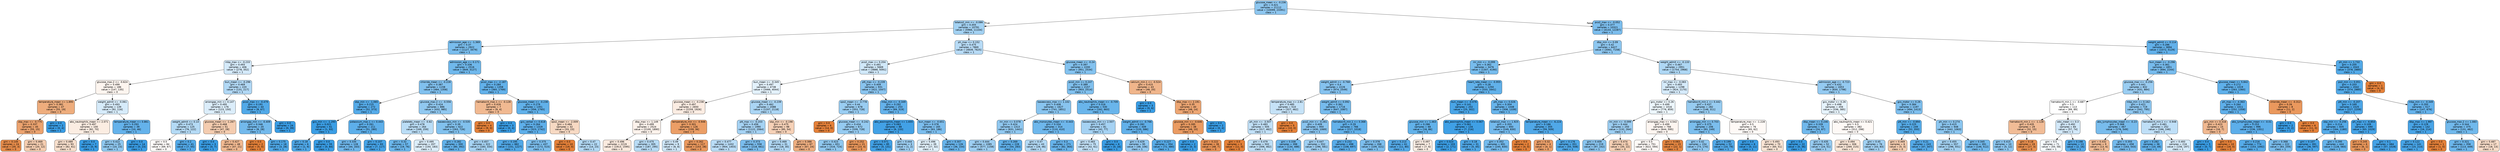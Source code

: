 digraph Tree {
node [shape=box, style="filled, rounded", color="black", fontname="helvetica"] ;
edge [fontname="helvetica"] ;
0 [label="glucose_mean <= -0.236\ngini = 0.421\nsamples = 21112\nvalue = [10099, 23391]\nclass = 1", fillcolor="#8ec7f0"] ;
1 [label="totalco2_min <= -0.086\ngini = 0.455\nsamples = 10791\nvalue = [5966, 11104]\nclass = 1", fillcolor="#a3d2f3"] ;
0 -> 1 [labeldistance=2.5, labelangle=45, headlabel="True"] ;
2 [label="admission_age <= -1.369\ngini = 0.37\nsamples = 2922\nvalue = [1127, 3479]\nclass = 1", fillcolor="#79bded"] ;
1 -> 2 ;
3 [label="mbp_max <= -0.233\ngini = 0.493\nsamples = 406\nvalue = [278, 352]\nclass = 1", fillcolor="#d5eafa"] ;
2 -> 3 ;
4 [label="glucose_max.2 <= -0.624\ngini = 0.499\nsamples = 186\nvalue = [147, 135]\nclass = 0", fillcolor="#fdf5ef"] ;
3 -> 4 ;
5 [label="temperature_mean <= 1.895\ngini = 0.382\nsamples = 47\nvalue = [55, 19]\nclass = 0", fillcolor="#eead7d"] ;
4 -> 5 ;
6 [label="sbp_max <= -0.775\ngini = 0.337\nsamples = 45\nvalue = [55, 15]\nclass = 0", fillcolor="#eca36f"] ;
5 -> 6 ;
7 [label="gini = 0.145\nsamples = 24\nvalue = [35, 3]\nclass = 0", fillcolor="#e78c4a"] ;
6 -> 7 ;
8 [label="gini = 0.469\nsamples = 21\nvalue = [20, 12]\nclass = 0", fillcolor="#f5cdb0"] ;
6 -> 8 ;
9 [label="gini = 0.0\nsamples = 2\nvalue = [0, 4]\nclass = 1", fillcolor="#399de5"] ;
5 -> 9 ;
10 [label="weight_admit <= -0.061\ngini = 0.493\nsamples = 139\nvalue = [92, 116]\nclass = 1", fillcolor="#d6ebfa"] ;
4 -> 10 ;
11 [label="abs_neutrophils_mean <= 2.071\ngini = 0.497\nsamples = 100\nvalue = [82, 70]\nclass = 0", fillcolor="#fbede2"] ;
10 -> 11 ;
12 [label="gini = 0.489\nsamples = 93\nvalue = [82, 61]\nclass = 0", fillcolor="#f8dfcc"] ;
11 -> 12 ;
13 [label="gini = 0.0\nsamples = 7\nvalue = [0, 9]\nclass = 1", fillcolor="#399de5"] ;
11 -> 13 ;
14 [label="temperature_mean <= 0.861\ngini = 0.293\nsamples = 39\nvalue = [10, 46]\nclass = 1", fillcolor="#64b2eb"] ;
10 -> 14 ;
15 [label="gini = 0.422\nsamples = 25\nvalue = [10, 23]\nclass = 1", fillcolor="#8fc8f0"] ;
14 -> 15 ;
16 [label="gini = 0.0\nsamples = 14\nvalue = [0, 23]\nclass = 1", fillcolor="#399de5"] ;
14 -> 16 ;
17 [label="bun_mean <= -0.296\ngini = 0.469\nsamples = 220\nvalue = [131, 217]\nclass = 1", fillcolor="#b1d8f5"] ;
3 -> 17 ;
18 [label="aniongap_min <= 0.147\ngini = 0.495\nsamples = 176\nvalue = [123, 150]\nclass = 1", fillcolor="#dbedfa"] ;
17 -> 18 ;
19 [label="weight_admit <= 0.14\ngini = 0.473\nsamples = 125\nvalue = [76, 122]\nclass = 1", fillcolor="#b4daf5"] ;
18 -> 19 ;
20 [label="gini = 0.5\nsamples = 84\nvalue = [69, 67]\nclass = 0", fillcolor="#fefbf9"] ;
19 -> 20 ;
21 [label="gini = 0.2\nsamples = 41\nvalue = [7, 55]\nclass = 1", fillcolor="#52a9e8"] ;
19 -> 21 ;
22 [label="glucose_mean <= -1.267\ngini = 0.468\nsamples = 51\nvalue = [47, 28]\nclass = 0", fillcolor="#f4ccaf"] ;
18 -> 22 ;
23 [label="gini = 0.0\nsamples = 3\nvalue = [0, 7]\nclass = 1", fillcolor="#399de5"] ;
22 -> 23 ;
24 [label="gini = 0.427\nsamples = 48\nvalue = [47, 21]\nclass = 0", fillcolor="#f1b991"] ;
22 -> 24 ;
25 [label="pco2_max <= -0.479\ngini = 0.191\nsamples = 44\nvalue = [8, 67]\nclass = 1", fillcolor="#51a9e8"] ;
17 -> 25 ;
26 [label="aniongap_min <= -0.409\ngini = 0.346\nsamples = 20\nvalue = [8, 28]\nclass = 1", fillcolor="#72b9ec"] ;
25 -> 26 ;
27 [label="gini = 0.0\nsamples = 2\nvalue = [5, 0]\nclass = 0", fillcolor="#e58139"] ;
26 -> 27 ;
28 [label="gini = 0.175\nsamples = 18\nvalue = [3, 28]\nclass = 1", fillcolor="#4ea8e8"] ;
26 -> 28 ;
29 [label="gini = 0.0\nsamples = 24\nvalue = [0, 39]\nclass = 1", fillcolor="#399de5"] ;
25 -> 29 ;
30 [label="admission_age <= 0.171\ngini = 0.336\nsamples = 2516\nvalue = [849, 3127]\nclass = 1", fillcolor="#6fb8ec"] ;
2 -> 30 ;
31 [label="chloride_mean <= -0.228\ngini = 0.387\nsamples = 1158\nvalue = [484, 1358]\nclass = 1", fillcolor="#80c0ee"] ;
30 -> 31 ;
32 [label="sbp_min <= -1.065\ngini = 0.215\nsamples = 272\nvalue = [52, 373]\nclass = 1", fillcolor="#55abe9"] ;
31 -> 32 ;
33 [label="gcs_min <= -1.293\ngini = 0.021\nsamples = 61\nvalue = [1, 93]\nclass = 1", fillcolor="#3b9ee5"] ;
32 -> 33 ;
34 [label="gini = 0.18\nsamples = 6\nvalue = [1, 9]\nclass = 1", fillcolor="#4fa8e8"] ;
33 -> 34 ;
35 [label="gini = 0.0\nsamples = 55\nvalue = [0, 84]\nclass = 1", fillcolor="#399de5"] ;
33 -> 35 ;
36 [label="potassium_max.1 <= 0.443\ngini = 0.261\nsamples = 211\nvalue = [51, 280]\nclass = 1", fillcolor="#5dafea"] ;
32 -> 36 ;
37 [label="gini = 0.335\nsamples = 128\nvalue = [44, 163]\nclass = 1", fillcolor="#6eb7ec"] ;
36 -> 37 ;
38 [label="gini = 0.107\nsamples = 83\nvalue = [7, 117]\nclass = 1", fillcolor="#45a3e7"] ;
36 -> 38 ;
39 [label="glucose_max.2 <= -0.556\ngini = 0.424\nsamples = 886\nvalue = [432, 985]\nclass = 1", fillcolor="#90c8f0"] ;
31 -> 39 ;
40 [label="platelets_mean <= -0.82\ngini = 0.478\nsamples = 264\nvalue = [169, 259]\nclass = 1", fillcolor="#baddf6"] ;
39 -> 40 ;
41 [label="gini = 0.32\nsamples = 57\nvalue = [19, 76]\nclass = 1", fillcolor="#6ab6ec"] ;
40 -> 41 ;
42 [label="gini = 0.495\nsamples = 207\nvalue = [150, 183]\nclass = 1", fillcolor="#dbedfa"] ;
40 -> 42 ;
43 [label="baseexcess_min <= -0.535\ngini = 0.39\nsamples = 622\nvalue = [263, 726]\nclass = 1", fillcolor="#81c1ee"] ;
39 -> 43 ;
44 [label="gini = 0.282\nsamples = 300\nvalue = [80, 392]\nclass = 1", fillcolor="#61b1ea"] ;
43 -> 44 ;
45 [label="gini = 0.457\nsamples = 322\nvalue = [183, 334]\nclass = 1", fillcolor="#a5d3f3"] ;
43 -> 45 ;
46 [label="pco2_max <= -2.187\ngini = 0.284\nsamples = 1358\nvalue = [365, 1769]\nclass = 1", fillcolor="#62b1ea"] ;
30 -> 46 ;
47 [label="hematocrit_max.1 <= -0.128\ngini = 0.426\nsamples = 7\nvalue = [9, 4]\nclass = 0", fillcolor="#f1b991"] ;
46 -> 47 ;
48 [label="gini = 0.0\nsamples = 4\nvalue = [9, 0]\nclass = 0", fillcolor="#e58139"] ;
47 -> 48 ;
49 [label="gini = 0.0\nsamples = 3\nvalue = [0, 4]\nclass = 1", fillcolor="#399de5"] ;
47 -> 49 ;
50 [label="glucose_mean <= -0.238\ngini = 0.279\nsamples = 1351\nvalue = [356, 1765]\nclass = 1", fillcolor="#61b1ea"] ;
46 -> 50 ;
51 [label="gcs_verbal <= 0.618\ngini = 0.264\nsamples = 1319\nvalue = [323, 1742]\nclass = 1", fillcolor="#5eafea"] ;
50 -> 51 ;
52 [label="gini = 0.195\nsamples = 882\nvalue = [151, 1227]\nclass = 1", fillcolor="#51a9e8"] ;
51 -> 52 ;
53 [label="gini = 0.375\nsamples = 437\nvalue = [172, 515]\nclass = 1", fillcolor="#7bbeee"] ;
51 -> 53 ;
54 [label="spo2_mean <= -2.009\ngini = 0.484\nsamples = 32\nvalue = [33, 23]\nclass = 0", fillcolor="#f7d9c3"] ;
50 -> 54 ;
55 [label="gini = 0.0\nsamples = 10\nvalue = [19, 0]\nclass = 0", fillcolor="#e58139"] ;
54 -> 55 ;
56 [label="gini = 0.47\nsamples = 22\nvalue = [14, 23]\nclass = 1", fillcolor="#b2d9f5"] ;
54 -> 56 ;
57 [label="ph_max <= 0.152\ngini = 0.475\nsamples = 7869\nvalue = [4839, 7625]\nclass = 1", fillcolor="#b7dbf6"] ;
1 -> 57 ;
58 [label="pco2_max <= 0.204\ngini = 0.491\nsamples = 5669\nvalue = [3888, 5091]\nclass = 1", fillcolor="#d0e8f9"] ;
57 -> 58 ;
59 [label="bun_mean <= -0.345\ngini = 0.497\nsamples = 4738\nvalue = [3466, 4044]\nclass = 1", fillcolor="#e3f1fb"] ;
58 -> 59 ;
60 [label="glucose_mean <= -0.238\ngini = 0.497\nsamples = 2650\nvalue = [2259, 1926]\nclass = 0", fillcolor="#fbece2"] ;
59 -> 60 ;
61 [label="dbp_max <= 1.149\ngini = 0.499\nsamples = 2524\nvalue = [2100, 1890]\nclass = 0", fillcolor="#fcf2eb"] ;
60 -> 61 ;
62 [label="gini = 0.496\nsamples = 2219\nvalue = [1913, 1595]\nclass = 0", fillcolor="#fbeade"] ;
61 -> 62 ;
63 [label="gini = 0.475\nsamples = 305\nvalue = [187, 295]\nclass = 1", fillcolor="#b7dbf5"] ;
61 -> 63 ;
64 [label="temperature_min <= -0.946\ngini = 0.301\nsamples = 126\nvalue = [159, 36]\nclass = 0", fillcolor="#eb9e66"] ;
60 -> 64 ;
65 [label="gini = 0.49\nsamples = 9\nvalue = [6, 8]\nclass = 1", fillcolor="#cee6f8"] ;
64 -> 65 ;
66 [label="gini = 0.262\nsamples = 117\nvalue = [153, 28]\nclass = 0", fillcolor="#ea985d"] ;
64 -> 66 ;
67 [label="glucose_mean <= -0.239\ngini = 0.462\nsamples = 2088\nvalue = [1207, 2118]\nclass = 1", fillcolor="#aad5f4"] ;
59 -> 67 ;
68 [label="ptt_max <= -0.203\ngini = 0.456\nsamples = 1990\nvalue = [1122, 2064]\nclass = 1", fillcolor="#a5d2f3"] ;
67 -> 68 ;
69 [label="gini = 0.477\nsamples = 1432\nvalue = [904, 1403]\nclass = 1", fillcolor="#b9dcf6"] ;
68 -> 69 ;
70 [label="gini = 0.373\nsamples = 558\nvalue = [218, 661]\nclass = 1", fillcolor="#7abdee"] ;
68 -> 70 ;
71 [label="sbp_min <= -0.198\ngini = 0.475\nsamples = 98\nvalue = [85, 54]\nclass = 0", fillcolor="#f6d1b7"] ;
67 -> 71 ;
72 [label="gini = 0.469\nsamples = 31\nvalue = [18, 30]\nclass = 1", fillcolor="#b0d8f5"] ;
71 -> 72 ;
73 [label="gini = 0.388\nsamples = 67\nvalue = [67, 24]\nclass = 0", fillcolor="#eeae80"] ;
71 -> 73 ;
74 [label="ptt_max <= -0.239\ngini = 0.409\nsamples = 931\nvalue = [422, 1047]\nclass = 1", fillcolor="#89c4ef"] ;
58 -> 74 ;
75 [label="spo2_mean <= -3.778\ngini = 0.44\nsamples = 678\nvalue = [353, 728]\nclass = 1", fillcolor="#99cdf2"] ;
74 -> 75 ;
76 [label="gini = 0.0\nsamples = 6\nvalue = [14, 0]\nclass = 0", fillcolor="#e58139"] ;
75 -> 76 ;
77 [label="glucose_mean <= -0.242\ngini = 0.434\nsamples = 672\nvalue = [339, 728]\nclass = 1", fillcolor="#95cbf1"] ;
75 -> 77 ;
78 [label="gini = 0.423\nsamples = 651\nvalue = [316, 724]\nclass = 1", fillcolor="#8fc8f0"] ;
77 -> 78 ;
79 [label="gini = 0.252\nsamples = 21\nvalue = [23, 4]\nclass = 0", fillcolor="#ea975b"] ;
77 -> 79 ;
80 [label="mbp_min <= -0.349\ngini = 0.292\nsamples = 253\nvalue = [69, 319]\nclass = 1", fillcolor="#64b2eb"] ;
74 -> 80 ;
81 [label="abs_eosinophils_mean <= 1.655\ngini = 0.083\nsamples = 88\nvalue = [6, 133]\nclass = 1", fillcolor="#42a1e6"] ;
80 -> 81 ;
82 [label="gini = 0.071\nsamples = 85\nvalue = [5, 131]\nclass = 1", fillcolor="#41a1e6"] ;
81 -> 82 ;
83 [label="gini = 0.444\nsamples = 3\nvalue = [1, 2]\nclass = 1", fillcolor="#9ccef2"] ;
81 -> 83 ;
84 [label="bun_mean <= -0.651\ngini = 0.378\nsamples = 165\nvalue = [63, 186]\nclass = 1", fillcolor="#7cbeee"] ;
80 -> 84 ;
85 [label="gini = 0.496\nsamples = 39\nvalue = [27, 32]\nclass = 1", fillcolor="#e0f0fb"] ;
84 -> 85 ;
86 [label="gini = 0.307\nsamples = 126\nvalue = [36, 154]\nclass = 1", fillcolor="#67b4eb"] ;
84 -> 86 ;
87 [label="glucose_mean <= -0.24\ngini = 0.397\nsamples = 2200\nvalue = [951, 2534]\nclass = 1", fillcolor="#83c2ef"] ;
57 -> 87 ;
88 [label="pco2_min <= 0.247\ngini = 0.389\nsamples = 2157\nvalue = [903, 2514]\nclass = 1", fillcolor="#80c0ee"] ;
87 -> 88 ;
89 [label="baseexcess_max <= 1.102\ngini = 0.408\nsamples = 1627\nvalue = [741, 1851]\nclass = 1", fillcolor="#88c4ef"] ;
88 -> 89 ;
90 [label="inr_min <= 0.078\ngini = 0.424\nsamples = 1313\nvalue = [631, 1441]\nclass = 1", fillcolor="#90c8f0"] ;
89 -> 90 ;
91 [label="gini = 0.444\nsamples = 1085\nvalue = [577, 1158]\nclass = 1", fillcolor="#9ccef2"] ;
90 -> 91 ;
92 [label="gini = 0.269\nsamples = 228\nvalue = [54, 283]\nclass = 1", fillcolor="#5fb0ea"] ;
90 -> 92 ;
93 [label="abs_monocytes_mean <= -0.443\ngini = 0.334\nsamples = 314\nvalue = [110, 410]\nclass = 1", fillcolor="#6eb7ec"] ;
89 -> 93 ;
94 [label="gini = 0.47\nsamples = 43\nvalue = [28, 46]\nclass = 1", fillcolor="#b2d9f5"] ;
93 -> 94 ;
95 [label="gini = 0.3\nsamples = 271\nvalue = [82, 364]\nclass = 1", fillcolor="#66b3eb"] ;
93 -> 95 ;
96 [label="abs_neutrophils_mean <= -0.709\ngini = 0.316\nsamples = 530\nvalue = [162, 663]\nclass = 1", fillcolor="#69b5eb"] ;
88 -> 96 ;
97 [label="baseexcess_min <= 2.507\ngini = 0.457\nsamples = 81\nvalue = [42, 77]\nclass = 1", fillcolor="#a5d2f3"] ;
96 -> 97 ;
98 [label="gini = 0.483\nsamples = 75\nvalue = [42, 61]\nclass = 1", fillcolor="#c1e0f7"] ;
97 -> 98 ;
99 [label="gini = 0.0\nsamples = 6\nvalue = [0, 16]\nclass = 1", fillcolor="#399de5"] ;
97 -> 99 ;
100 [label="weight_admit <= -0.766\ngini = 0.282\nsamples = 449\nvalue = [120, 586]\nclass = 1", fillcolor="#62b1ea"] ;
96 -> 100 ;
101 [label="gini = 0.429\nsamples = 95\nvalue = [48, 106]\nclass = 1", fillcolor="#93c9f1"] ;
100 -> 101 ;
102 [label="gini = 0.227\nsamples = 354\nvalue = [72, 480]\nclass = 1", fillcolor="#57ace9"] ;
100 -> 102 ;
103 [label="calcium_min.1 <= -0.524\ngini = 0.415\nsamples = 43\nvalue = [48, 20]\nclass = 0", fillcolor="#f0b58b"] ;
87 -> 103 ;
104 [label="gini = 0.0\nsamples = 3\nvalue = [0, 6]\nclass = 1", fillcolor="#399de5"] ;
103 -> 104 ;
105 [label="dbp_max <= 2.191\ngini = 0.35\nsamples = 40\nvalue = [48, 14]\nclass = 0", fillcolor="#eda673"] ;
103 -> 105 ;
106 [label="glucose_min <= -0.646\ngini = 0.285\nsamples = 38\nvalue = [48, 10]\nclass = 0", fillcolor="#ea9b62"] ;
105 -> 106 ;
107 [label="gini = 0.0\nsamples = 2\nvalue = [0, 3]\nclass = 1", fillcolor="#399de5"] ;
106 -> 107 ;
108 [label="gini = 0.222\nsamples = 36\nvalue = [48, 7]\nclass = 0", fillcolor="#e99356"] ;
106 -> 108 ;
109 [label="gini = 0.0\nsamples = 2\nvalue = [0, 4]\nclass = 1", fillcolor="#399de5"] ;
105 -> 109 ;
110 [label="pco2_max <= -0.052\ngini = 0.377\nsamples = 10321\nvalue = [4133, 12287]\nclass = 1", fillcolor="#7cbeee"] ;
0 -> 110 [labeldistance=2.5, labelangle=-45, headlabel="False"] ;
111 [label="dbp_min <= 0.09\ngini = 0.42\nsamples = 6427\nvalue = [3061, 7158]\nclass = 1", fillcolor="#8ec7f0"] ;
110 -> 111 ;
112 [label="inr_min <= -0.099\ngini = 0.362\nsamples = 3476\nvalue = [1307, 4190]\nclass = 1", fillcolor="#77bced"] ;
111 -> 112 ;
113 [label="weight_admit <= -0.768\ngini = 0.4\nsamples = 2226\nvalue = [974, 2549]\nclass = 1", fillcolor="#85c2ef"] ;
112 -> 113 ;
114 [label="temperature_max <= 2.81\ngini = 0.485\nsamples = 510\nvalue = [327, 462]\nclass = 1", fillcolor="#c5e2f7"] ;
113 -> 114 ;
115 [label="ph_min <= -3.507\ngini = 0.483\nsamples = 505\nvalue = [317, 462]\nclass = 1", fillcolor="#c1e0f7"] ;
114 -> 115 ;
116 [label="gini = 0.0\nsamples = 3\nvalue = [11, 0]\nclass = 0", fillcolor="#e58139"] ;
115 -> 116 ;
117 [label="gini = 0.479\nsamples = 502\nvalue = [306, 462]\nclass = 1", fillcolor="#bcdef6"] ;
115 -> 117 ;
118 [label="gini = 0.0\nsamples = 5\nvalue = [10, 0]\nclass = 0", fillcolor="#e58139"] ;
114 -> 118 ;
119 [label="weight_admit <= 0.092\ngini = 0.361\nsamples = 1716\nvalue = [647, 2087]\nclass = 1", fillcolor="#76bbed"] ;
113 -> 119 ;
120 [label="pco2_min <= -0.261\ngini = 0.409\nsamples = 950\nvalue = [430, 1069]\nclass = 1", fillcolor="#89c4ef"] ;
119 -> 120 ;
121 [label="gini = 0.338\nsamples = 398\nvalue = [134, 488]\nclass = 1", fillcolor="#6fb8ec"] ;
120 -> 121 ;
122 [label="gini = 0.447\nsamples = 552\nvalue = [296, 581]\nclass = 1", fillcolor="#9ecff2"] ;
120 -> 122 ;
123 [label="hematocrit_min.1 <= 0.368\ngini = 0.29\nsamples = 766\nvalue = [217, 1018]\nclass = 1", fillcolor="#63b2eb"] ;
119 -> 123 ;
124 [label="gini = 0.232\nsamples = 498\nvalue = [108, 697]\nclass = 1", fillcolor="#58ace9"] ;
123 -> 124 ;
125 [label="gini = 0.378\nsamples = 268\nvalue = [109, 321]\nclass = 1", fillcolor="#7cbeee"] ;
123 -> 125 ;
126 [label="heart_rate_mean <= -0.955\ngini = 0.28\nsamples = 1250\nvalue = [333, 1641]\nclass = 1", fillcolor="#61b1ea"] ;
112 -> 126 ;
127 [label="bun_mean <= -0.076\ngini = 0.141\nsamples = 202\nvalue = [25, 302]\nclass = 1", fillcolor="#49a5e7"] ;
126 -> 127 ;
128 [label="glucose_min <= 1.463\ngini = 0.286\nsamples = 68\nvalue = [18, 86]\nclass = 1", fillcolor="#62b2ea"] ;
127 -> 128 ;
129 [label="gini = 0.213\nsamples = 61\nvalue = [11, 80]\nclass = 1", fillcolor="#54aae9"] ;
128 -> 129 ;
130 [label="gini = 0.497\nsamples = 7\nvalue = [7, 6]\nclass = 0", fillcolor="#fbede3"] ;
128 -> 130 ;
131 [label="abs_eosinophils_mean <= 0.067\ngini = 0.061\nsamples = 134\nvalue = [7, 216]\nclass = 1", fillcolor="#3fa0e6"] ;
127 -> 131 ;
132 [label="gini = 0.023\nsamples = 103\nvalue = [2, 171]\nclass = 1", fillcolor="#3b9ee5"] ;
131 -> 132 ;
133 [label="gini = 0.18\nsamples = 31\nvalue = [5, 45]\nclass = 1", fillcolor="#4fa8e8"] ;
131 -> 133 ;
134 [label="ptt_max <= 0.026\ngini = 0.304\nsamples = 1048\nvalue = [308, 1339]\nclass = 1", fillcolor="#67b4eb"] ;
126 -> 134 ;
135 [label="totalco2_max <= 1.925\ngini = 0.355\nsamples = 693\nvalue = [249, 830]\nclass = 1", fillcolor="#74baed"] ;
134 -> 135 ;
136 [label="gini = 0.352\nsamples = 691\nvalue = [245, 830]\nclass = 1", fillcolor="#73baed"] ;
135 -> 136 ;
137 [label="gini = 0.0\nsamples = 2\nvalue = [4, 0]\nclass = 0", fillcolor="#e58139"] ;
135 -> 137 ;
138 [label="temperature_mean <= -6.224\ngini = 0.186\nsamples = 355\nvalue = [59, 509]\nclass = 1", fillcolor="#50a8e8"] ;
134 -> 138 ;
139 [label="gini = 0.32\nsamples = 4\nvalue = [4, 1]\nclass = 0", fillcolor="#eca06a"] ;
138 -> 139 ;
140 [label="gini = 0.176\nsamples = 351\nvalue = [55, 508]\nclass = 1", fillcolor="#4ea8e8"] ;
138 -> 140 ;
141 [label="weight_admit <= -0.133\ngini = 0.467\nsamples = 2951\nvalue = [1754, 2968]\nclass = 1", fillcolor="#aed7f4"] ;
111 -> 141 ;
142 [label="inr_max <= -0.083\ngini = 0.493\nsamples = 1298\nvalue = [924, 1170]\nclass = 1", fillcolor="#d5eafa"] ;
141 -> 142 ;
143 [label="gcs_motor <= 0.26\ngini = 0.499\nsamples = 1016\nvalue = [776, 859]\nclass = 1", fillcolor="#ecf6fc"] ;
142 -> 143 ;
144 [label="inr_min <= -0.099\ngini = 0.444\nsamples = 250\nvalue = [132, 264]\nclass = 1", fillcolor="#9ccef2"] ;
143 -> 144 ;
145 [label="gini = 0.409\nsamples = 219\nvalue = [97, 242]\nclass = 1", fillcolor="#88c4ef"] ;
144 -> 145 ;
146 [label="gini = 0.474\nsamples = 31\nvalue = [35, 22]\nclass = 0", fillcolor="#f5d0b5"] ;
144 -> 146 ;
147 [label="aniongap_max <= 4.542\ngini = 0.499\nsamples = 766\nvalue = [644, 595]\nclass = 0", fillcolor="#fdf5f0"] ;
143 -> 147 ;
148 [label="gini = 0.5\nsamples = 751\nvalue = [622, 594]\nclass = 0", fillcolor="#fef9f6"] ;
147 -> 148 ;
149 [label="gini = 0.083\nsamples = 15\nvalue = [22, 1]\nclass = 0", fillcolor="#e68742"] ;
147 -> 149 ;
150 [label="hematocrit_min.1 <= 0.442\ngini = 0.437\nsamples = 282\nvalue = [148, 311]\nclass = 1", fillcolor="#97ccf1"] ;
142 -> 150 ;
151 [label="aniongap_min <= 0.703\ngini = 0.375\nsamples = 206\nvalue = [83, 249]\nclass = 1", fillcolor="#7bbeee"] ;
150 -> 151 ;
152 [label="gini = 0.42\nsamples = 154\nvalue = [73, 170]\nclass = 1", fillcolor="#8ec7f0"] ;
151 -> 152 ;
153 [label="gini = 0.199\nsamples = 52\nvalue = [10, 79]\nclass = 1", fillcolor="#52a9e8"] ;
151 -> 153 ;
154 [label="temperature_max <= -1.228\ngini = 0.5\nsamples = 76\nvalue = [65, 62]\nclass = 0", fillcolor="#fef9f6"] ;
150 -> 154 ;
155 [label="gini = 0.0\nsamples = 6\nvalue = [0, 11]\nclass = 1", fillcolor="#399de5"] ;
154 -> 155 ;
156 [label="gini = 0.493\nsamples = 70\nvalue = [65, 51]\nclass = 0", fillcolor="#f9e4d4"] ;
154 -> 156 ;
157 [label="admission_age <= -0.723\ngini = 0.432\nsamples = 1653\nvalue = [830, 1798]\nclass = 1", fillcolor="#94caf1"] ;
141 -> 157 ;
158 [label="gcs_motor <= 0.26\ngini = 0.498\nsamples = 456\nvalue = [336, 385]\nclass = 1", fillcolor="#e6f3fc"] ;
157 -> 158 ;
159 [label="dbp_mean <= 0.246\ngini = 0.339\nsamples = 74\nvalue = [24, 87]\nclass = 1", fillcolor="#70b8ec"] ;
158 -> 159 ;
160 [label="gini = 0.0\nsamples = 22\nvalue = [0, 36]\nclass = 1", fillcolor="#399de5"] ;
159 -> 160 ;
161 [label="gini = 0.435\nsamples = 52\nvalue = [24, 51]\nclass = 1", fillcolor="#96cbf1"] ;
159 -> 161 ;
162 [label="abs_neutrophils_mean <= 0.421\ngini = 0.5\nsamples = 382\nvalue = [312, 298]\nclass = 0", fillcolor="#fef9f6"] ;
158 -> 162 ;
163 [label="gini = 0.494\nsamples = 306\nvalue = [269, 215]\nclass = 0", fillcolor="#fae6d7"] ;
162 -> 163 ;
164 [label="gini = 0.45\nsamples = 76\nvalue = [43, 83]\nclass = 1", fillcolor="#a0d0f2"] ;
162 -> 164 ;
165 [label="gcs_motor <= 0.26\ngini = 0.384\nsamples = 1197\nvalue = [494, 1413]\nclass = 1", fillcolor="#7ebfee"] ;
157 -> 165 ;
166 [label="ptt_min <= -0.894\ngini = 0.225\nsamples = 249\nvalue = [52, 350]\nclass = 1", fillcolor="#56ace9"] ;
165 -> 166 ;
167 [label="gini = 0.469\nsamples = 6\nvalue = [5, 3]\nclass = 0", fillcolor="#f5cdb0"] ;
166 -> 167 ;
168 [label="gini = 0.21\nsamples = 243\nvalue = [47, 347]\nclass = 1", fillcolor="#54aae9"] ;
166 -> 168 ;
169 [label="ph_min <= 0.274\ngini = 0.415\nsamples = 948\nvalue = [442, 1063]\nclass = 1", fillcolor="#8bc6f0"] ;
165 -> 169 ;
170 [label="gini = 0.455\nsamples = 557\nvalue = [296, 551]\nclass = 1", fillcolor="#a3d2f3"] ;
169 -> 170 ;
171 [label="gini = 0.345\nsamples = 391\nvalue = [146, 512]\nclass = 1", fillcolor="#71b9ec"] ;
169 -> 171 ;
172 [label="weight_admit <= 0.114\ngini = 0.286\nsamples = 3894\nvalue = [1072, 5129]\nclass = 1", fillcolor="#62b1ea"] ;
110 -> 172 ;
173 [label="bun_mean <= -0.296\ngini = 0.361\nsamples = 1851\nvalue = [694, 2244]\nclass = 1", fillcolor="#76bbed"] ;
172 -> 173 ;
174 [label="glucose_max <= -0.256\ngini = 0.441\nsamples = 832\nvalue = [431, 884]\nclass = 1", fillcolor="#9acdf2"] ;
173 -> 174 ;
175 [label="hematocrit_min.1 <= -0.687\ngini = 0.5\nsamples = 113\nvalue = [89, 89]\nclass = 0", fillcolor="#ffffff"] ;
174 -> 175 ;
176 [label="hematocrit_min.1 <= -1.128\ngini = 0.435\nsamples = 29\nvalue = [32, 15]\nclass = 0", fillcolor="#f1bc96"] ;
175 -> 176 ;
177 [label="gini = 0.415\nsamples = 10\nvalue = [5, 12]\nclass = 1", fillcolor="#8bc6f0"] ;
176 -> 177 ;
178 [label="gini = 0.18\nsamples = 19\nvalue = [27, 3]\nclass = 0", fillcolor="#e88f4f"] ;
176 -> 178 ;
179 [label="wbc_mean <= 0.3\ngini = 0.492\nsamples = 84\nvalue = [57, 74]\nclass = 1", fillcolor="#d2e8f9"] ;
175 -> 179 ;
180 [label="gini = 0.5\nsamples = 71\nvalue = [55, 58]\nclass = 1", fillcolor="#f5fafe"] ;
179 -> 180 ;
181 [label="gini = 0.198\nsamples = 13\nvalue = [2, 16]\nclass = 1", fillcolor="#52a9e8"] ;
179 -> 181 ;
182 [label="mbp_min <= 0.162\ngini = 0.421\nsamples = 719\nvalue = [342, 795]\nclass = 1", fillcolor="#8ec7f0"] ;
174 -> 182 ;
183 [label="abs_lymphocytes_mean <= -0.23\ngini = 0.368\nsamples = 467\nvalue = [176, 549]\nclass = 1", fillcolor="#78bced"] ;
182 -> 183 ;
184 [label="gini = 0.432\nsamples = 9\nvalue = [13, 6]\nclass = 0", fillcolor="#f1bb94"] ;
183 -> 184 ;
185 [label="gini = 0.355\nsamples = 458\nvalue = [163, 543]\nclass = 1", fillcolor="#74baed"] ;
183 -> 185 ;
186 [label="hematocrit_min.1 <= -0.948\ngini = 0.481\nsamples = 252\nvalue = [166, 246]\nclass = 1", fillcolor="#bfdff7"] ;
182 -> 186 ;
187 [label="gini = 0.282\nsamples = 36\nvalue = [10, 49]\nclass = 1", fillcolor="#61b1ea"] ;
186 -> 187 ;
188 [label="gini = 0.493\nsamples = 216\nvalue = [156, 197]\nclass = 1", fillcolor="#d6ebfa"] ;
186 -> 188 ;
189 [label="glucose_mean <= 5.842\ngini = 0.272\nsamples = 1019\nvalue = [263, 1360]\nclass = 1", fillcolor="#5fb0ea"] ;
173 -> 189 ;
190 [label="ph_max <= -4.363\ngini = 0.264\nsamples = 1011\nvalue = [252, 1358]\nclass = 1", fillcolor="#5eafea"] ;
189 -> 190 ;
191 [label="gcs_min <= 0.318\ngini = 0.423\nsamples = 15\nvalue = [16, 7]\nclass = 0", fillcolor="#f0b890"] ;
190 -> 191 ;
192 [label="gini = 0.0\nsamples = 5\nvalue = [0, 7]\nclass = 1", fillcolor="#399de5"] ;
191 -> 192 ;
193 [label="gini = 0.0\nsamples = 10\nvalue = [16, 0]\nclass = 0", fillcolor="#e58139"] ;
191 -> 193 ;
194 [label="abs_lymphocytes_mean <= -0.01\ngini = 0.253\nsamples = 996\nvalue = [236, 1351]\nclass = 1", fillcolor="#5caeea"] ;
190 -> 194 ;
195 [label="gini = 0.216\nsamples = 774\nvalue = [153, 1092]\nclass = 1", fillcolor="#55abe9"] ;
194 -> 195 ;
196 [label="gini = 0.368\nsamples = 222\nvalue = [83, 259]\nclass = 1", fillcolor="#78bced"] ;
194 -> 196 ;
197 [label="chloride_mean <= -0.312\ngini = 0.26\nsamples = 8\nvalue = [11, 2]\nclass = 0", fillcolor="#ea985d"] ;
189 -> 197 ;
198 [label="gini = 0.0\nsamples = 2\nvalue = [0, 2]\nclass = 1", fillcolor="#399de5"] ;
197 -> 198 ;
199 [label="gini = 0.0\nsamples = 6\nvalue = [11, 0]\nclass = 0", fillcolor="#e58139"] ;
197 -> 199 ;
200 [label="ph_min <= 1.732\ngini = 0.205\nsamples = 2043\nvalue = [378, 2885]\nclass = 1", fillcolor="#53aae8"] ;
172 -> 200 ;
201 [label="po2_min <= 0.051\ngini = 0.203\nsamples = 2042\nvalue = [374, 2885]\nclass = 1", fillcolor="#53aae8"] ;
200 -> 201 ;
202 [label="ptt_min <= -0.207\ngini = 0.169\nsamples = 1525\nvalue = [227, 2209]\nclass = 1", fillcolor="#4da7e8"] ;
201 -> 202 ;
203 [label="sbp_min <= -0.256\ngini = 0.214\nsamples = 835\nvalue = [164, 1180]\nclass = 1", fillcolor="#55abe9"] ;
202 -> 203 ;
204 [label="gini = 0.107\nsamples = 391\nvalue = [36, 597]\nclass = 1", fillcolor="#45a3e7"] ;
203 -> 204 ;
205 [label="gini = 0.295\nsamples = 444\nvalue = [128, 583]\nclass = 1", fillcolor="#64b3eb"] ;
203 -> 205 ;
206 [label="ph_max <= -6.854\ngini = 0.109\nsamples = 690\nvalue = [63, 1029]\nclass = 1", fillcolor="#45a3e7"] ;
202 -> 206 ;
207 [label="gini = 0.245\nsamples = 6\nvalue = [6, 1]\nclass = 0", fillcolor="#e9965a"] ;
206 -> 207 ;
208 [label="gini = 0.1\nsamples = 684\nvalue = [57, 1028]\nclass = 1", fillcolor="#44a2e6"] ;
206 -> 208 ;
209 [label="mbp_min <= -0.349\ngini = 0.293\nsamples = 517\nvalue = [147, 676]\nclass = 1", fillcolor="#64b2eb"] ;
201 -> 209 ;
210 [label="dbp_max <= 1.987\ngini = 0.129\nsamples = 142\nvalue = [16, 214]\nclass = 1", fillcolor="#48a4e7"] ;
209 -> 210 ;
211 [label="gini = 0.122\nsamples = 141\nvalue = [15, 214]\nclass = 1", fillcolor="#47a4e7"] ;
210 -> 211 ;
212 [label="gini = 0.0\nsamples = 1\nvalue = [1, 0]\nclass = 0", fillcolor="#e58139"] ;
210 -> 212 ;
213 [label="glucose_max.2 <= 1.083\ngini = 0.344\nsamples = 375\nvalue = [131, 462]\nclass = 1", fillcolor="#71b9ec"] ;
209 -> 213 ;
214 [label="gini = 0.321\nsamples = 358\nvalue = [113, 449]\nclass = 1", fillcolor="#6bb6ec"] ;
213 -> 214 ;
215 [label="gini = 0.487\nsamples = 17\nvalue = [18, 13]\nclass = 0", fillcolor="#f8dcc8"] ;
213 -> 215 ;
216 [label="gini = 0.0\nsamples = 1\nvalue = [4, 0]\nclass = 0", fillcolor="#e58139"] ;
200 -> 216 ;
}